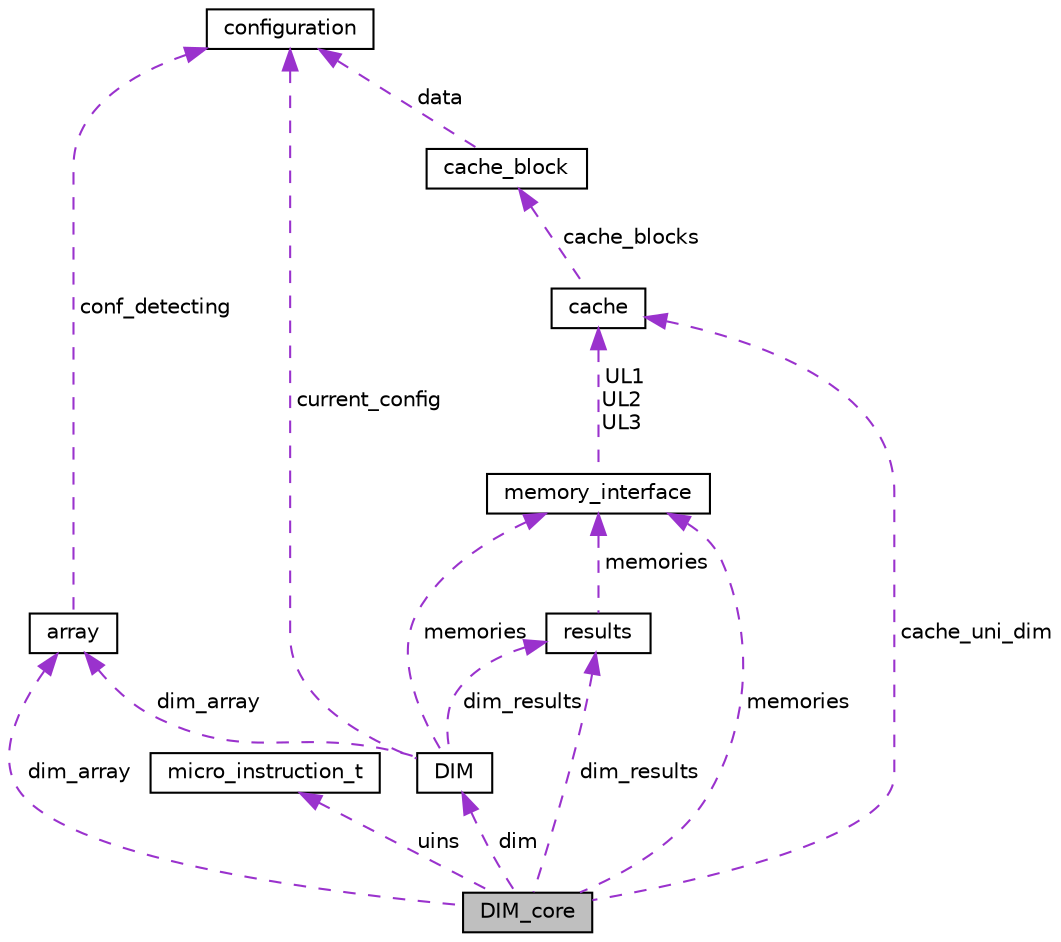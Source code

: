 digraph "DIM_core"
{
  edge [fontname="Helvetica",fontsize="10",labelfontname="Helvetica",labelfontsize="10"];
  node [fontname="Helvetica",fontsize="10",shape=record];
  Node1 [label="DIM_core",height=0.2,width=0.4,color="black", fillcolor="grey75", style="filled", fontcolor="black"];
  Node2 -> Node1 [dir="back",color="darkorchid3",fontsize="10",style="dashed",label=" dim_array" ,fontname="Helvetica"];
  Node2 [label="array",height=0.2,width=0.4,color="black", fillcolor="white", style="filled",URL="$classarray.html"];
  Node3 -> Node2 [dir="back",color="darkorchid3",fontsize="10",style="dashed",label=" conf_detecting" ,fontname="Helvetica"];
  Node3 [label="configuration",height=0.2,width=0.4,color="black", fillcolor="white", style="filled",URL="$classconfiguration.html"];
  Node4 -> Node1 [dir="back",color="darkorchid3",fontsize="10",style="dashed",label=" uins" ,fontname="Helvetica"];
  Node4 [label="micro_instruction_t",height=0.2,width=0.4,color="black", fillcolor="white", style="filled",URL="$structmicro__instruction__t.html"];
  Node5 -> Node1 [dir="back",color="darkorchid3",fontsize="10",style="dashed",label=" dim" ,fontname="Helvetica"];
  Node5 [label="DIM",height=0.2,width=0.4,color="black", fillcolor="white", style="filled",URL="$class_d_i_m.html"];
  Node3 -> Node5 [dir="back",color="darkorchid3",fontsize="10",style="dashed",label=" current_config" ,fontname="Helvetica"];
  Node2 -> Node5 [dir="back",color="darkorchid3",fontsize="10",style="dashed",label=" dim_array" ,fontname="Helvetica"];
  Node6 -> Node5 [dir="back",color="darkorchid3",fontsize="10",style="dashed",label=" dim_results" ,fontname="Helvetica"];
  Node6 [label="results",height=0.2,width=0.4,color="black", fillcolor="white", style="filled",URL="$classresults.html"];
  Node7 -> Node6 [dir="back",color="darkorchid3",fontsize="10",style="dashed",label=" memories" ,fontname="Helvetica"];
  Node7 [label="memory_interface",height=0.2,width=0.4,color="black", fillcolor="white", style="filled",URL="$classmemory__interface.html"];
  Node8 -> Node7 [dir="back",color="darkorchid3",fontsize="10",style="dashed",label=" UL1\nUL2\nUL3" ,fontname="Helvetica"];
  Node8 [label="cache",height=0.2,width=0.4,color="black", fillcolor="white", style="filled",URL="$classcache.html"];
  Node9 -> Node8 [dir="back",color="darkorchid3",fontsize="10",style="dashed",label=" cache_blocks" ,fontname="Helvetica"];
  Node9 [label="cache_block",height=0.2,width=0.4,color="black", fillcolor="white", style="filled",URL="$classcache__block.html"];
  Node3 -> Node9 [dir="back",color="darkorchid3",fontsize="10",style="dashed",label=" data" ,fontname="Helvetica"];
  Node7 -> Node5 [dir="back",color="darkorchid3",fontsize="10",style="dashed",label=" memories" ,fontname="Helvetica"];
  Node6 -> Node1 [dir="back",color="darkorchid3",fontsize="10",style="dashed",label=" dim_results" ,fontname="Helvetica"];
  Node8 -> Node1 [dir="back",color="darkorchid3",fontsize="10",style="dashed",label=" cache_uni_dim" ,fontname="Helvetica"];
  Node7 -> Node1 [dir="back",color="darkorchid3",fontsize="10",style="dashed",label=" memories" ,fontname="Helvetica"];
}
